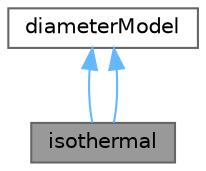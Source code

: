 digraph "isothermal"
{
 // LATEX_PDF_SIZE
  bgcolor="transparent";
  edge [fontname=Helvetica,fontsize=10,labelfontname=Helvetica,labelfontsize=10];
  node [fontname=Helvetica,fontsize=10,shape=box,height=0.2,width=0.4];
  Node1 [id="Node000001",label="isothermal",height=0.2,width=0.4,color="gray40", fillcolor="grey60", style="filled", fontcolor="black",tooltip="Isothermal dispersed-phase particle diameter model."];
  Node2 -> Node1 [id="edge1_Node000001_Node000002",dir="back",color="steelblue1",style="solid",tooltip=" "];
  Node2 [id="Node000002",label="diameterModel",height=0.2,width=0.4,color="gray40", fillcolor="white", style="filled",URL="$classFoam_1_1diameterModel.html",tooltip="Abstract base-class for dispersed-phase particle diameter models."];
  Node2 -> Node1 [id="edge2_Node000001_Node000002",dir="back",color="steelblue1",style="solid",tooltip=" "];
}
